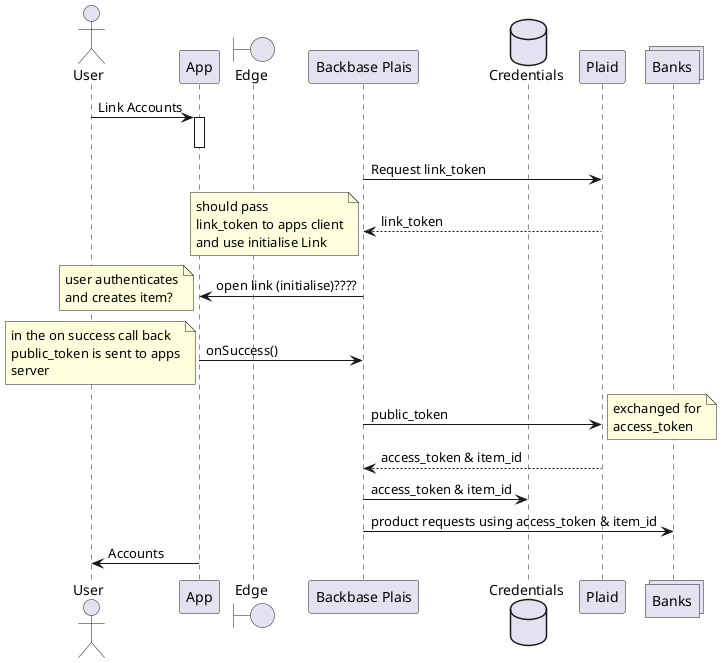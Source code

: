@startuml


actor User as U
participant App as A
boundary Edge as E
participant "Backbase Plais" as BP
database Credentials as C
participant Plaid as P
collections Banks


U -> A: Link Accounts

activate A



deactivate A
BP->P: Request link_token
P-->BP:link_token
note left
should pass
link_token to apps client
and use initialise Link
end note
BP->A:open link (initialise)????
note left
user authenticates
and creates item?
end note

A->BP:onSuccess()
note left
in the on success call back
public_token is sent to apps
server
end note
BP->P: public_token

note right
exchanged for
access_token
end note
P-->BP: access_token & item_id

BP->C: access_token & item_id
BP->Banks:product requests using access_token & item_id
A -> U: Accounts


@enduml